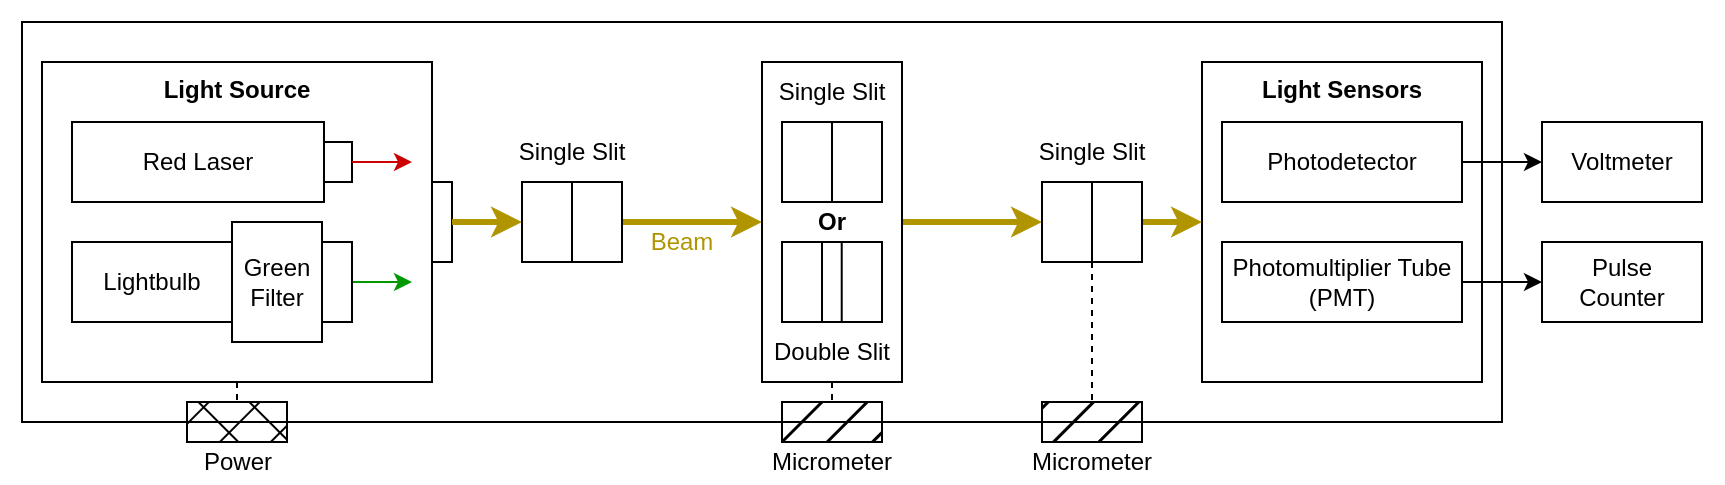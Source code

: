 <mxfile version="21.6.8" type="device">
  <diagram name="Page-1" id="0Mzs3-tPLAGWxc81fpFT">
    <mxGraphModel dx="863" dy="505" grid="1" gridSize="10" guides="1" tooltips="1" connect="1" arrows="1" fold="1" page="1" pageScale="1" pageWidth="850" pageHeight="1100" math="0" shadow="0">
      <root>
        <mxCell id="0" />
        <mxCell id="1" parent="0" />
        <mxCell id="L_lMy7c_z-V6QW-YLCKA-1" value="" style="rounded=0;whiteSpace=wrap;html=1;strokeColor=#FFFFFF;" parent="1" vertex="1">
          <mxGeometry x="30" y="70" width="860" height="240" as="geometry" />
        </mxCell>
        <mxCell id="k8wBBOusiUHincK8ZqGi-62" value="" style="rounded=0;whiteSpace=wrap;html=1;fillColor=none;" parent="1" vertex="1">
          <mxGeometry x="40" y="80" width="740" height="200" as="geometry" />
        </mxCell>
        <mxCell id="7uWn7YzSxnhIrXx9jAeX-33" value="" style="group" parent="1" vertex="1" connectable="0">
          <mxGeometry x="50" y="100" width="205" height="160" as="geometry" />
        </mxCell>
        <mxCell id="k8wBBOusiUHincK8ZqGi-15" value="Light Source" style="rounded=0;whiteSpace=wrap;html=1;horizontal=1;verticalAlign=top;fontStyle=1;container=0;" parent="7uWn7YzSxnhIrXx9jAeX-33" vertex="1">
          <mxGeometry width="195" height="160" as="geometry" />
        </mxCell>
        <mxCell id="7uWn7YzSxnhIrXx9jAeX-17" value="" style="rounded=0;whiteSpace=wrap;html=1;" parent="7uWn7YzSxnhIrXx9jAeX-33" vertex="1">
          <mxGeometry x="195" y="60" width="10" height="40" as="geometry" />
        </mxCell>
        <mxCell id="k8wBBOusiUHincK8ZqGi-60" value="Light Sensors" style="rounded=0;whiteSpace=wrap;html=1;fontStyle=1;verticalAlign=top;" parent="1" vertex="1">
          <mxGeometry x="630" y="100" width="140" height="160" as="geometry" />
        </mxCell>
        <mxCell id="k8wBBOusiUHincK8ZqGi-43" value="" style="endArrow=classic;html=1;rounded=0;exitX=1;exitY=0.5;exitDx=0;exitDy=0;entryX=0;entryY=0.5;entryDx=0;entryDy=0;fillColor=#e3c800;strokeColor=#B09500;strokeWidth=3;" parent="1" source="7uWn7YzSxnhIrXx9jAeX-17" target="k8wBBOusiUHincK8ZqGi-10" edge="1">
          <mxGeometry width="50" height="50" relative="1" as="geometry">
            <mxPoint x="340" y="240" as="sourcePoint" />
            <mxPoint x="390" y="190" as="targetPoint" />
          </mxGeometry>
        </mxCell>
        <mxCell id="k8wBBOusiUHincK8ZqGi-44" value="" style="endArrow=classic;html=1;rounded=0;exitX=1;exitY=0.5;exitDx=0;exitDy=0;fillColor=#e3c800;strokeColor=#B09500;strokeWidth=3;" parent="1" source="k8wBBOusiUHincK8ZqGi-10" target="k8wBBOusiUHincK8ZqGi-45" edge="1">
          <mxGeometry width="50" height="50" relative="1" as="geometry">
            <mxPoint x="265" y="190" as="sourcePoint" />
            <mxPoint x="460" y="180" as="targetPoint" />
          </mxGeometry>
        </mxCell>
        <mxCell id="k8wBBOusiUHincK8ZqGi-46" value="" style="endArrow=classic;html=1;rounded=0;exitX=1;exitY=0.5;exitDx=0;exitDy=0;entryX=0;entryY=0.5;entryDx=0;entryDy=0;fillColor=#e3c800;strokeColor=#B09500;strokeWidth=3;" parent="1" source="k8wBBOusiUHincK8ZqGi-45" target="k8wBBOusiUHincK8ZqGi-30" edge="1">
          <mxGeometry width="50" height="50" relative="1" as="geometry">
            <mxPoint x="530" y="179.66" as="sourcePoint" />
            <mxPoint x="640" y="179.66" as="targetPoint" />
          </mxGeometry>
        </mxCell>
        <mxCell id="k8wBBOusiUHincK8ZqGi-48" value="" style="endArrow=classic;html=1;rounded=0;exitX=1;exitY=0.5;exitDx=0;exitDy=0;entryX=0;entryY=0.5;entryDx=0;entryDy=0;fillColor=#e3c800;strokeColor=#B09500;strokeWidth=3;" parent="1" source="k8wBBOusiUHincK8ZqGi-30" target="k8wBBOusiUHincK8ZqGi-60" edge="1">
          <mxGeometry width="50" height="50" relative="1" as="geometry">
            <mxPoint x="690" y="179.58" as="sourcePoint" />
            <mxPoint x="735" y="179.58" as="targetPoint" />
          </mxGeometry>
        </mxCell>
        <mxCell id="k8wBBOusiUHincK8ZqGi-56" value="" style="group" parent="1" vertex="1" connectable="0">
          <mxGeometry x="280" y="130" width="70" height="70" as="geometry" />
        </mxCell>
        <mxCell id="k8wBBOusiUHincK8ZqGi-13" value="" style="group" parent="k8wBBOusiUHincK8ZqGi-56" vertex="1" connectable="0">
          <mxGeometry x="10" y="30" width="50" height="40" as="geometry" />
        </mxCell>
        <mxCell id="k8wBBOusiUHincK8ZqGi-10" value="" style="rounded=0;whiteSpace=wrap;html=1;" parent="k8wBBOusiUHincK8ZqGi-13" vertex="1">
          <mxGeometry width="50" height="40" as="geometry" />
        </mxCell>
        <mxCell id="k8wBBOusiUHincK8ZqGi-12" value="" style="endArrow=none;html=1;rounded=0;entryX=0.5;entryY=0;entryDx=0;entryDy=0;" parent="k8wBBOusiUHincK8ZqGi-13" target="k8wBBOusiUHincK8ZqGi-10" edge="1">
          <mxGeometry width="50" height="50" relative="1" as="geometry">
            <mxPoint x="25" y="40" as="sourcePoint" />
            <mxPoint x="62.5" y="60" as="targetPoint" />
          </mxGeometry>
        </mxCell>
        <mxCell id="k8wBBOusiUHincK8ZqGi-50" value="Single Slit" style="text;html=1;strokeColor=none;fillColor=none;align=center;verticalAlign=middle;whiteSpace=wrap;rounded=0;" parent="k8wBBOusiUHincK8ZqGi-56" vertex="1">
          <mxGeometry width="70" height="30" as="geometry" />
        </mxCell>
        <mxCell id="k8wBBOusiUHincK8ZqGi-57" value="" style="group" parent="1" vertex="1" connectable="0">
          <mxGeometry x="540" y="130" width="70" height="70" as="geometry" />
        </mxCell>
        <mxCell id="k8wBBOusiUHincK8ZqGi-29" value="" style="group" parent="k8wBBOusiUHincK8ZqGi-57" vertex="1" connectable="0">
          <mxGeometry x="10" y="30" width="50" height="40" as="geometry" />
        </mxCell>
        <mxCell id="k8wBBOusiUHincK8ZqGi-30" value="" style="rounded=0;whiteSpace=wrap;html=1;" parent="k8wBBOusiUHincK8ZqGi-29" vertex="1">
          <mxGeometry width="50" height="40" as="geometry" />
        </mxCell>
        <mxCell id="k8wBBOusiUHincK8ZqGi-31" value="" style="endArrow=none;html=1;rounded=0;entryX=0.5;entryY=0;entryDx=0;entryDy=0;" parent="k8wBBOusiUHincK8ZqGi-29" target="k8wBBOusiUHincK8ZqGi-30" edge="1">
          <mxGeometry width="50" height="50" relative="1" as="geometry">
            <mxPoint x="25" y="40" as="sourcePoint" />
            <mxPoint x="62.5" y="60" as="targetPoint" />
          </mxGeometry>
        </mxCell>
        <mxCell id="k8wBBOusiUHincK8ZqGi-51" value="Single Slit" style="text;html=1;strokeColor=none;fillColor=none;align=center;verticalAlign=middle;whiteSpace=wrap;rounded=0;" parent="k8wBBOusiUHincK8ZqGi-57" vertex="1">
          <mxGeometry width="70" height="30" as="geometry" />
        </mxCell>
        <mxCell id="k8wBBOusiUHincK8ZqGi-58" value="Photodetector" style="rounded=0;whiteSpace=wrap;html=1;" parent="1" vertex="1">
          <mxGeometry x="640" y="130" width="120" height="40" as="geometry" />
        </mxCell>
        <mxCell id="k8wBBOusiUHincK8ZqGi-59" value="Photomultiplier Tube (PMT)" style="rounded=0;whiteSpace=wrap;html=1;" parent="1" vertex="1">
          <mxGeometry x="640" y="190" width="120" height="40" as="geometry" />
        </mxCell>
        <mxCell id="k8wBBOusiUHincK8ZqGi-39" value="" style="group" parent="1" vertex="1" connectable="0">
          <mxGeometry x="65" y="130" width="170" height="40" as="geometry" />
        </mxCell>
        <mxCell id="k8wBBOusiUHincK8ZqGi-1" value="Red Laser" style="rounded=0;whiteSpace=wrap;html=1;" parent="k8wBBOusiUHincK8ZqGi-39" vertex="1">
          <mxGeometry width="126.0" height="40" as="geometry" />
        </mxCell>
        <mxCell id="k8wBBOusiUHincK8ZqGi-2" value="" style="rounded=0;whiteSpace=wrap;html=1;" parent="k8wBBOusiUHincK8ZqGi-39" vertex="1">
          <mxGeometry x="126" y="10" width="14" height="20" as="geometry" />
        </mxCell>
        <mxCell id="k8wBBOusiUHincK8ZqGi-16" value="" style="endArrow=classic;html=1;rounded=0;exitX=1;exitY=0.5;exitDx=0;exitDy=0;fillColor=#a20025;strokeColor=#CC0000;" parent="k8wBBOusiUHincK8ZqGi-39" source="k8wBBOusiUHincK8ZqGi-2" edge="1">
          <mxGeometry width="50" height="50" relative="1" as="geometry">
            <mxPoint x="260" y="100" as="sourcePoint" />
            <mxPoint x="170" y="20" as="targetPoint" />
          </mxGeometry>
        </mxCell>
        <mxCell id="k8wBBOusiUHincK8ZqGi-63" value="" style="group" parent="1" vertex="1" connectable="0">
          <mxGeometry x="65" y="180" width="170" height="60" as="geometry" />
        </mxCell>
        <mxCell id="k8wBBOusiUHincK8ZqGi-17" value="" style="endArrow=classic;html=1;rounded=0;exitX=1;exitY=0.5;exitDx=0;exitDy=0;fillColor=#008a00;strokeColor=#009900;" parent="k8wBBOusiUHincK8ZqGi-63" edge="1">
          <mxGeometry width="50" height="50" relative="1" as="geometry">
            <mxPoint x="140" y="30" as="sourcePoint" />
            <mxPoint x="170" y="30" as="targetPoint" />
          </mxGeometry>
        </mxCell>
        <mxCell id="k8wBBOusiUHincK8ZqGi-3" value="Lightbulb" style="rounded=0;whiteSpace=wrap;html=1;" parent="k8wBBOusiUHincK8ZqGi-63" vertex="1">
          <mxGeometry y="10" width="80" height="40" as="geometry" />
        </mxCell>
        <mxCell id="k8wBBOusiUHincK8ZqGi-6" value="Green&lt;br&gt;Filter" style="rounded=0;whiteSpace=wrap;html=1;" parent="k8wBBOusiUHincK8ZqGi-63" vertex="1">
          <mxGeometry x="80" width="45" height="60" as="geometry" />
        </mxCell>
        <mxCell id="k8wBBOusiUHincK8ZqGi-7" value="" style="rounded=0;whiteSpace=wrap;html=1;" parent="k8wBBOusiUHincK8ZqGi-63" vertex="1">
          <mxGeometry x="125" y="10" width="15" height="40" as="geometry" />
        </mxCell>
        <mxCell id="k8wBBOusiUHincK8ZqGi-64" value="Voltmeter" style="rounded=0;whiteSpace=wrap;html=1;" parent="1" vertex="1">
          <mxGeometry x="800" y="130" width="80" height="40" as="geometry" />
        </mxCell>
        <mxCell id="k8wBBOusiUHincK8ZqGi-65" value="Pulse &lt;br&gt;Counter" style="rounded=0;whiteSpace=wrap;html=1;" parent="1" vertex="1">
          <mxGeometry x="800" y="190" width="80" height="40" as="geometry" />
        </mxCell>
        <mxCell id="k8wBBOusiUHincK8ZqGi-69" value="" style="group" parent="1" vertex="1" connectable="0">
          <mxGeometry x="410" y="100" width="70" height="160" as="geometry" />
        </mxCell>
        <mxCell id="k8wBBOusiUHincK8ZqGi-45" value="Or" style="rounded=0;whiteSpace=wrap;html=1;fontStyle=1" parent="k8wBBOusiUHincK8ZqGi-69" vertex="1">
          <mxGeometry width="70" height="160" as="geometry" />
        </mxCell>
        <mxCell id="k8wBBOusiUHincK8ZqGi-21" value="" style="group" parent="k8wBBOusiUHincK8ZqGi-69" vertex="1" connectable="0">
          <mxGeometry x="20" y="90" width="40" height="40" as="geometry" />
        </mxCell>
        <mxCell id="k8wBBOusiUHincK8ZqGi-22" value="" style="rounded=0;whiteSpace=wrap;html=1;" parent="k8wBBOusiUHincK8ZqGi-21" vertex="1">
          <mxGeometry x="-10" width="50" height="40" as="geometry" />
        </mxCell>
        <mxCell id="k8wBBOusiUHincK8ZqGi-23" value="" style="endArrow=none;html=1;rounded=0;entryX=0.5;entryY=0;entryDx=0;entryDy=0;" parent="k8wBBOusiUHincK8ZqGi-21" edge="1">
          <mxGeometry width="50" height="50" relative="1" as="geometry">
            <mxPoint x="10" y="40" as="sourcePoint" />
            <mxPoint x="10" as="targetPoint" />
          </mxGeometry>
        </mxCell>
        <mxCell id="k8wBBOusiUHincK8ZqGi-24" value="" style="endArrow=none;html=1;rounded=0;entryX=0.5;entryY=0;entryDx=0;entryDy=0;" parent="k8wBBOusiUHincK8ZqGi-21" edge="1">
          <mxGeometry width="50" height="50" relative="1" as="geometry">
            <mxPoint x="19.86" y="40" as="sourcePoint" />
            <mxPoint x="19.86" as="targetPoint" />
          </mxGeometry>
        </mxCell>
        <mxCell id="k8wBBOusiUHincK8ZqGi-32" value="" style="group" parent="k8wBBOusiUHincK8ZqGi-69" vertex="1" connectable="0">
          <mxGeometry x="10" y="30" width="50" height="40" as="geometry" />
        </mxCell>
        <mxCell id="k8wBBOusiUHincK8ZqGi-33" value="" style="rounded=0;whiteSpace=wrap;html=1;" parent="k8wBBOusiUHincK8ZqGi-32" vertex="1">
          <mxGeometry width="50" height="40" as="geometry" />
        </mxCell>
        <mxCell id="k8wBBOusiUHincK8ZqGi-34" value="" style="endArrow=none;html=1;rounded=0;entryX=0.5;entryY=0;entryDx=0;entryDy=0;" parent="k8wBBOusiUHincK8ZqGi-32" target="k8wBBOusiUHincK8ZqGi-33" edge="1">
          <mxGeometry width="50" height="50" relative="1" as="geometry">
            <mxPoint x="25" y="40" as="sourcePoint" />
            <mxPoint x="62.5" y="60" as="targetPoint" />
          </mxGeometry>
        </mxCell>
        <mxCell id="k8wBBOusiUHincK8ZqGi-52" value="Single Slit" style="text;html=1;strokeColor=none;fillColor=none;align=center;verticalAlign=middle;whiteSpace=wrap;rounded=0;" parent="k8wBBOusiUHincK8ZqGi-69" vertex="1">
          <mxGeometry width="70" height="30" as="geometry" />
        </mxCell>
        <mxCell id="k8wBBOusiUHincK8ZqGi-53" value="Double Slit" style="text;html=1;strokeColor=none;fillColor=none;align=center;verticalAlign=middle;whiteSpace=wrap;rounded=0;" parent="k8wBBOusiUHincK8ZqGi-69" vertex="1">
          <mxGeometry y="130" width="70" height="30" as="geometry" />
        </mxCell>
        <mxCell id="k8wBBOusiUHincK8ZqGi-74" value="Beam" style="text;html=1;strokeColor=none;fillColor=none;align=center;verticalAlign=middle;whiteSpace=wrap;rounded=0;fontColor=#b09500;" parent="1" vertex="1">
          <mxGeometry x="340" y="180" width="60" height="20" as="geometry" />
        </mxCell>
        <mxCell id="7uWn7YzSxnhIrXx9jAeX-2" value="" style="rounded=0;whiteSpace=wrap;html=1;fillStyle=hatch;fillColor=#000000;" parent="1" vertex="1">
          <mxGeometry x="550" y="270" width="50" height="20" as="geometry" />
        </mxCell>
        <mxCell id="7uWn7YzSxnhIrXx9jAeX-3" value="" style="rounded=0;whiteSpace=wrap;html=1;fillStyle=hatch;fillColor=#000000;" parent="1" vertex="1">
          <mxGeometry x="420" y="270" width="50" height="20" as="geometry" />
        </mxCell>
        <mxCell id="7uWn7YzSxnhIrXx9jAeX-4" value="" style="endArrow=none;html=1;rounded=0;entryX=0.5;entryY=0;entryDx=0;entryDy=0;exitX=0.5;exitY=1;exitDx=0;exitDy=0;dashed=1;" parent="1" source="k8wBBOusiUHincK8ZqGi-53" target="7uWn7YzSxnhIrXx9jAeX-3" edge="1">
          <mxGeometry width="50" height="50" relative="1" as="geometry">
            <mxPoint x="400" y="340" as="sourcePoint" />
            <mxPoint x="450" y="290" as="targetPoint" />
          </mxGeometry>
        </mxCell>
        <mxCell id="7uWn7YzSxnhIrXx9jAeX-5" value="" style="endArrow=none;html=1;rounded=0;entryX=0.5;entryY=0;entryDx=0;entryDy=0;exitX=0.5;exitY=1;exitDx=0;exitDy=0;dashed=1;" parent="1" source="k8wBBOusiUHincK8ZqGi-30" target="7uWn7YzSxnhIrXx9jAeX-2" edge="1">
          <mxGeometry width="50" height="50" relative="1" as="geometry">
            <mxPoint x="455" y="270" as="sourcePoint" />
            <mxPoint x="455" y="280" as="targetPoint" />
          </mxGeometry>
        </mxCell>
        <mxCell id="7uWn7YzSxnhIrXx9jAeX-6" value="Micrometer" style="text;html=1;strokeColor=none;fillColor=none;align=center;verticalAlign=middle;whiteSpace=wrap;rounded=0;" parent="1" vertex="1">
          <mxGeometry x="545" y="290" width="60" height="20" as="geometry" />
        </mxCell>
        <mxCell id="7uWn7YzSxnhIrXx9jAeX-7" value="Micrometer" style="text;html=1;strokeColor=none;fillColor=none;align=center;verticalAlign=middle;whiteSpace=wrap;rounded=0;" parent="1" vertex="1">
          <mxGeometry x="415" y="290" width="60" height="20" as="geometry" />
        </mxCell>
        <mxCell id="7uWn7YzSxnhIrXx9jAeX-12" value="" style="rounded=0;whiteSpace=wrap;html=1;fillStyle=cross-hatch;fillColor=#000000;glass=0;shadow=0;" parent="1" vertex="1">
          <mxGeometry x="122.5" y="270" width="50" height="20" as="geometry" />
        </mxCell>
        <mxCell id="7uWn7YzSxnhIrXx9jAeX-13" value="" style="endArrow=none;html=1;rounded=0;entryX=0.5;entryY=0;entryDx=0;entryDy=0;dashed=1;exitX=0.5;exitY=1;exitDx=0;exitDy=0;" parent="1" source="k8wBBOusiUHincK8ZqGi-15" target="7uWn7YzSxnhIrXx9jAeX-12" edge="1">
          <mxGeometry width="50" height="50" relative="1" as="geometry">
            <mxPoint x="150" y="260" as="sourcePoint" />
            <mxPoint x="30" y="280" as="targetPoint" />
          </mxGeometry>
        </mxCell>
        <mxCell id="7uWn7YzSxnhIrXx9jAeX-14" value="Power" style="text;html=1;strokeColor=none;fillColor=none;align=center;verticalAlign=middle;whiteSpace=wrap;rounded=0;" parent="1" vertex="1">
          <mxGeometry x="117.5" y="290" width="60" height="20" as="geometry" />
        </mxCell>
        <mxCell id="kxx0QmiQLAeZf5HbuLNh-1" value="" style="endArrow=classic;html=1;rounded=0;exitX=1;exitY=0.5;exitDx=0;exitDy=0;entryX=0;entryY=0.5;entryDx=0;entryDy=0;" edge="1" parent="1" source="k8wBBOusiUHincK8ZqGi-58" target="k8wBBOusiUHincK8ZqGi-64">
          <mxGeometry width="50" height="50" relative="1" as="geometry">
            <mxPoint x="740" y="230" as="sourcePoint" />
            <mxPoint x="790" y="180" as="targetPoint" />
          </mxGeometry>
        </mxCell>
        <mxCell id="kxx0QmiQLAeZf5HbuLNh-2" value="" style="endArrow=classic;html=1;rounded=0;exitX=1;exitY=0.5;exitDx=0;exitDy=0;entryX=0;entryY=0.5;entryDx=0;entryDy=0;" edge="1" parent="1" source="k8wBBOusiUHincK8ZqGi-59" target="k8wBBOusiUHincK8ZqGi-65">
          <mxGeometry width="50" height="50" relative="1" as="geometry">
            <mxPoint x="770" y="160" as="sourcePoint" />
            <mxPoint x="820" y="160" as="targetPoint" />
          </mxGeometry>
        </mxCell>
      </root>
    </mxGraphModel>
  </diagram>
</mxfile>
